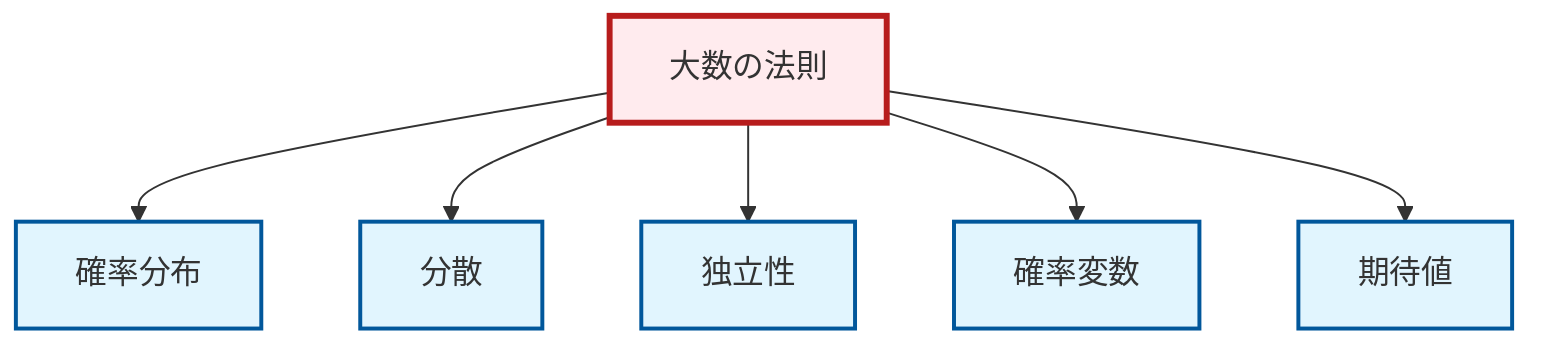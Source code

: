 graph TD
    classDef definition fill:#e1f5fe,stroke:#01579b,stroke-width:2px
    classDef theorem fill:#f3e5f5,stroke:#4a148c,stroke-width:2px
    classDef axiom fill:#fff3e0,stroke:#e65100,stroke-width:2px
    classDef example fill:#e8f5e9,stroke:#1b5e20,stroke-width:2px
    classDef current fill:#ffebee,stroke:#b71c1c,stroke-width:3px
    def-random-variable["確率変数"]:::definition
    def-expectation["期待値"]:::definition
    def-probability-distribution["確率分布"]:::definition
    thm-law-of-large-numbers["大数の法則"]:::theorem
    def-independence["独立性"]:::definition
    def-variance["分散"]:::definition
    thm-law-of-large-numbers --> def-probability-distribution
    thm-law-of-large-numbers --> def-variance
    thm-law-of-large-numbers --> def-independence
    thm-law-of-large-numbers --> def-random-variable
    thm-law-of-large-numbers --> def-expectation
    class thm-law-of-large-numbers current